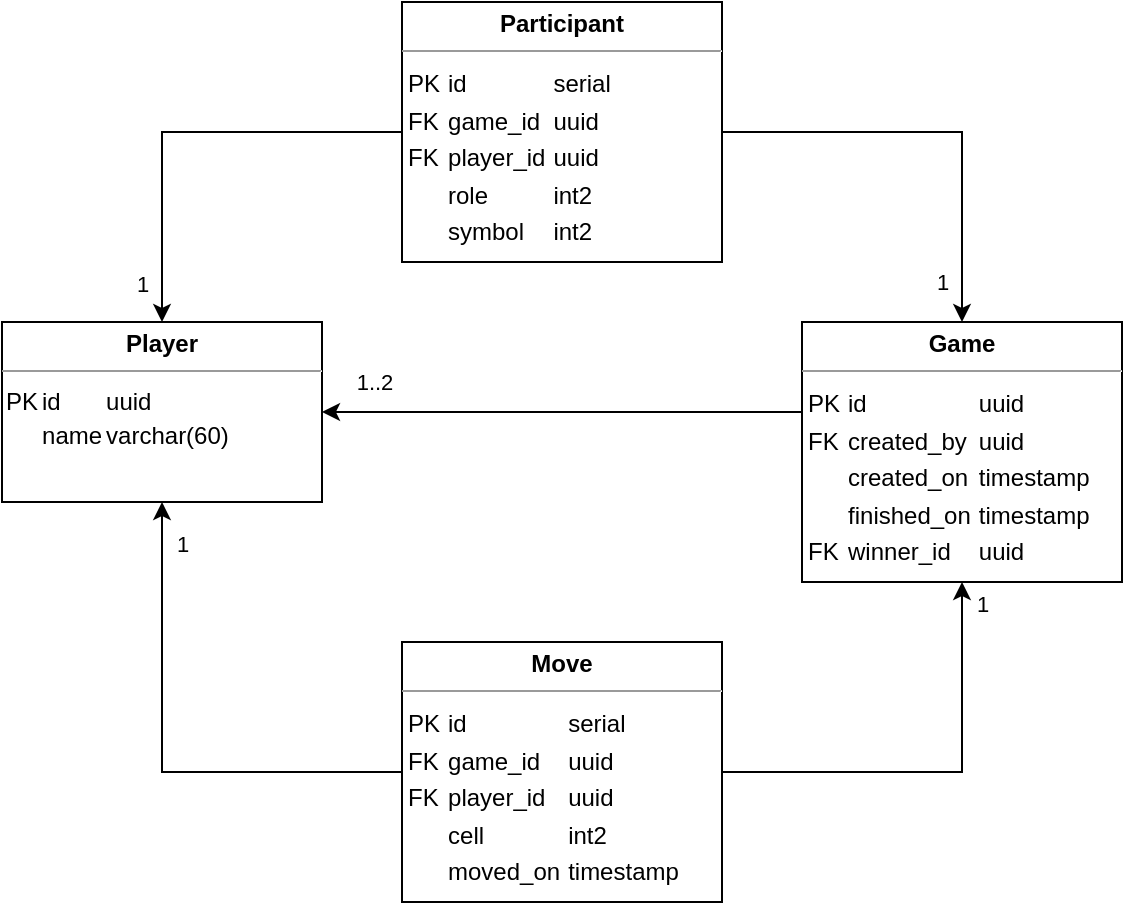 <mxfile version="23.1.1" type="device">
  <diagram name="Page-1" id="2POLdI_N_rTCjxoCZK2Q">
    <mxGraphModel dx="1019" dy="806" grid="1" gridSize="10" guides="1" tooltips="1" connect="1" arrows="1" fold="1" page="1" pageScale="1" pageWidth="827" pageHeight="1169" math="0" shadow="0">
      <root>
        <mxCell id="0" />
        <mxCell id="1" parent="0" />
        <mxCell id="PAnQGQcHAXySnotnK5fG-10" value="&lt;p style=&quot;margin:0px;margin-top:4px;text-align:center;&quot;&gt;&lt;b&gt;Player&lt;/b&gt;&lt;/p&gt;&lt;hr size=&quot;1&quot;&gt;&lt;div style=&quot;height:2px;&quot;&gt;&lt;table cellpadding=&quot;0&quot;&gt;&lt;tbody&gt;&lt;tr&gt;&lt;td&gt;PK&lt;/td&gt;&lt;td&gt;id&lt;/td&gt;&lt;td&gt;uuid&lt;/td&gt;&lt;/tr&gt;&lt;tr&gt;&lt;td&gt;&lt;br&gt;&lt;/td&gt;&lt;td&gt;name&lt;/td&gt;&lt;td&gt;varchar(60)&lt;/td&gt;&lt;/tr&gt;&lt;/tbody&gt;&lt;/table&gt;&lt;/div&gt;" style="verticalAlign=top;align=left;overflow=fill;fontSize=12;fontFamily=Helvetica;html=1;whiteSpace=wrap;" vertex="1" parent="1">
          <mxGeometry x="80" y="200" width="160" height="90" as="geometry" />
        </mxCell>
        <mxCell id="PAnQGQcHAXySnotnK5fG-13" value="" style="edgeStyle=orthogonalEdgeStyle;rounded=0;orthogonalLoop=1;jettySize=auto;html=1;entryX=1;entryY=0.5;entryDx=0;entryDy=0;" edge="1" parent="1" source="PAnQGQcHAXySnotnK5fG-11" target="PAnQGQcHAXySnotnK5fG-10">
          <mxGeometry relative="1" as="geometry">
            <mxPoint x="230.0" y="85.0" as="targetPoint" />
            <Array as="points">
              <mxPoint x="400" y="245" />
              <mxPoint x="400" y="245" />
            </Array>
          </mxGeometry>
        </mxCell>
        <mxCell id="PAnQGQcHAXySnotnK5fG-14" value="1..2" style="edgeLabel;html=1;align=center;verticalAlign=middle;resizable=0;points=[];labelBackgroundColor=none;" vertex="1" connectable="0" parent="PAnQGQcHAXySnotnK5fG-13">
          <mxGeometry x="0.787" y="2" relative="1" as="geometry">
            <mxPoint y="-17" as="offset" />
          </mxGeometry>
        </mxCell>
        <mxCell id="PAnQGQcHAXySnotnK5fG-11" value="&lt;p style=&quot;margin:0px;margin-top:4px;text-align:center;&quot;&gt;&lt;b&gt;Game&lt;/b&gt;&lt;/p&gt;&lt;hr size=&quot;1&quot;&gt;&lt;div style=&quot;height:2px;&quot;&gt;&lt;table&gt;&lt;tbody&gt;&lt;tr&gt;&lt;td&gt;PK&lt;/td&gt;&lt;td&gt;id&lt;/td&gt;&lt;td&gt;uuid&lt;/td&gt;&lt;/tr&gt;&lt;tr&gt;&lt;td&gt;FK&lt;/td&gt;&lt;td&gt;created_by&lt;/td&gt;&lt;td&gt;uuid&lt;/td&gt;&lt;/tr&gt;&lt;tr&gt;&lt;td&gt;&lt;br&gt;&lt;/td&gt;&lt;td&gt;created_on&lt;/td&gt;&lt;td&gt;timestamp&lt;/td&gt;&lt;/tr&gt;&lt;tr&gt;&lt;td&gt;&lt;br&gt;&lt;/td&gt;&lt;td&gt;finished_on&lt;/td&gt;&lt;td&gt;timestamp&lt;/td&gt;&lt;/tr&gt;&lt;tr&gt;&lt;td&gt;FK&lt;/td&gt;&lt;td&gt;winner_id&lt;/td&gt;&lt;td&gt;uuid&lt;/td&gt;&lt;/tr&gt;&lt;/tbody&gt;&lt;/table&gt;&lt;/div&gt;" style="verticalAlign=top;align=left;overflow=fill;fontSize=12;fontFamily=Helvetica;html=1;whiteSpace=wrap;" vertex="1" parent="1">
          <mxGeometry x="480" y="200" width="160" height="130" as="geometry" />
        </mxCell>
        <mxCell id="PAnQGQcHAXySnotnK5fG-16" style="edgeStyle=orthogonalEdgeStyle;rounded=0;orthogonalLoop=1;jettySize=auto;html=1;exitX=0;exitY=0.5;exitDx=0;exitDy=0;" edge="1" parent="1" source="PAnQGQcHAXySnotnK5fG-15" target="PAnQGQcHAXySnotnK5fG-10">
          <mxGeometry relative="1" as="geometry" />
        </mxCell>
        <mxCell id="PAnQGQcHAXySnotnK5fG-19" value="1" style="edgeLabel;html=1;align=center;verticalAlign=middle;resizable=0;points=[];labelBackgroundColor=none;" vertex="1" connectable="0" parent="PAnQGQcHAXySnotnK5fG-16">
          <mxGeometry x="0.901" relative="1" as="geometry">
            <mxPoint x="-10" y="-9" as="offset" />
          </mxGeometry>
        </mxCell>
        <mxCell id="PAnQGQcHAXySnotnK5fG-17" style="edgeStyle=orthogonalEdgeStyle;rounded=0;orthogonalLoop=1;jettySize=auto;html=1;exitX=1;exitY=0.5;exitDx=0;exitDy=0;" edge="1" parent="1" source="PAnQGQcHAXySnotnK5fG-15">
          <mxGeometry relative="1" as="geometry">
            <mxPoint x="560" y="200" as="targetPoint" />
            <Array as="points">
              <mxPoint x="560" y="105" />
            </Array>
          </mxGeometry>
        </mxCell>
        <mxCell id="PAnQGQcHAXySnotnK5fG-18" value="1" style="edgeLabel;html=1;align=center;verticalAlign=middle;resizable=0;points=[];labelBackgroundColor=none;" vertex="1" connectable="0" parent="PAnQGQcHAXySnotnK5fG-17">
          <mxGeometry x="0.913" y="-1" relative="1" as="geometry">
            <mxPoint x="-9" y="-11" as="offset" />
          </mxGeometry>
        </mxCell>
        <mxCell id="PAnQGQcHAXySnotnK5fG-15" value="&lt;p style=&quot;margin:0px;margin-top:4px;text-align:center;&quot;&gt;&lt;b&gt;Participant&lt;/b&gt;&lt;/p&gt;&lt;hr size=&quot;1&quot;&gt;&lt;div style=&quot;height:2px;&quot;&gt;&lt;table&gt;&lt;tbody&gt;&lt;tr&gt;&lt;td&gt;PK&lt;/td&gt;&lt;td&gt;id&lt;/td&gt;&lt;td&gt;serial&lt;/td&gt;&lt;/tr&gt;&lt;tr&gt;&lt;td&gt;FK&lt;/td&gt;&lt;td&gt;game_id&lt;/td&gt;&lt;td&gt;uuid&lt;/td&gt;&lt;/tr&gt;&lt;tr&gt;&lt;td&gt;FK&lt;/td&gt;&lt;td&gt;player_id&lt;/td&gt;&lt;td&gt;uuid&lt;/td&gt;&lt;/tr&gt;&lt;tr&gt;&lt;td&gt;&lt;br&gt;&lt;/td&gt;&lt;td&gt;role&lt;/td&gt;&lt;td&gt;int2&lt;/td&gt;&lt;/tr&gt;&lt;tr&gt;&lt;td&gt;&lt;br&gt;&lt;/td&gt;&lt;td&gt;symbol&lt;/td&gt;&lt;td&gt;int2&lt;/td&gt;&lt;/tr&gt;&lt;/tbody&gt;&lt;/table&gt;&lt;/div&gt;" style="verticalAlign=top;align=left;overflow=fill;fontSize=12;fontFamily=Helvetica;html=1;whiteSpace=wrap;" vertex="1" parent="1">
          <mxGeometry x="280" y="40" width="160" height="130" as="geometry" />
        </mxCell>
        <mxCell id="PAnQGQcHAXySnotnK5fG-21" style="edgeStyle=orthogonalEdgeStyle;rounded=0;orthogonalLoop=1;jettySize=auto;html=1;exitX=1;exitY=0.5;exitDx=0;exitDy=0;entryX=0.5;entryY=1;entryDx=0;entryDy=0;" edge="1" parent="1" source="PAnQGQcHAXySnotnK5fG-20" target="PAnQGQcHAXySnotnK5fG-11">
          <mxGeometry relative="1" as="geometry" />
        </mxCell>
        <mxCell id="PAnQGQcHAXySnotnK5fG-24" value="1&lt;br&gt;" style="edgeLabel;html=1;align=center;verticalAlign=middle;resizable=0;points=[];" vertex="1" connectable="0" parent="PAnQGQcHAXySnotnK5fG-21">
          <mxGeometry x="0.898" y="1" relative="1" as="geometry">
            <mxPoint x="11" as="offset" />
          </mxGeometry>
        </mxCell>
        <mxCell id="PAnQGQcHAXySnotnK5fG-22" style="edgeStyle=orthogonalEdgeStyle;rounded=0;orthogonalLoop=1;jettySize=auto;html=1;exitX=0;exitY=0.5;exitDx=0;exitDy=0;entryX=0.5;entryY=1;entryDx=0;entryDy=0;" edge="1" parent="1" source="PAnQGQcHAXySnotnK5fG-20" target="PAnQGQcHAXySnotnK5fG-10">
          <mxGeometry relative="1" as="geometry" />
        </mxCell>
        <mxCell id="PAnQGQcHAXySnotnK5fG-23" value="1" style="edgeLabel;html=1;align=center;verticalAlign=middle;resizable=0;points=[];" vertex="1" connectable="0" parent="PAnQGQcHAXySnotnK5fG-22">
          <mxGeometry x="0.935" y="-2" relative="1" as="geometry">
            <mxPoint x="8" y="12" as="offset" />
          </mxGeometry>
        </mxCell>
        <mxCell id="PAnQGQcHAXySnotnK5fG-20" value="&lt;p style=&quot;margin:0px;margin-top:4px;text-align:center;&quot;&gt;&lt;b&gt;Move&lt;/b&gt;&lt;/p&gt;&lt;hr size=&quot;1&quot;&gt;&lt;div style=&quot;height:2px;&quot;&gt;&lt;table&gt;&lt;tbody&gt;&lt;tr&gt;&lt;td&gt;PK&lt;/td&gt;&lt;td&gt;id&lt;/td&gt;&lt;td&gt;serial&lt;/td&gt;&lt;/tr&gt;&lt;tr&gt;&lt;td&gt;FK&lt;/td&gt;&lt;td&gt;game_id&lt;/td&gt;&lt;td&gt;uuid&lt;/td&gt;&lt;/tr&gt;&lt;tr&gt;&lt;td&gt;FK&lt;/td&gt;&lt;td&gt;player_id&lt;/td&gt;&lt;td&gt;uuid&lt;/td&gt;&lt;/tr&gt;&lt;tr&gt;&lt;td&gt;&lt;br&gt;&lt;/td&gt;&lt;td&gt;cell&lt;/td&gt;&lt;td&gt;int2&lt;/td&gt;&lt;/tr&gt;&lt;tr&gt;&lt;td&gt;&lt;br&gt;&lt;/td&gt;&lt;td&gt;moved_on&lt;/td&gt;&lt;td&gt;timestamp&lt;/td&gt;&lt;/tr&gt;&lt;/tbody&gt;&lt;/table&gt;&lt;/div&gt;" style="verticalAlign=top;align=left;overflow=fill;fontSize=12;fontFamily=Helvetica;html=1;whiteSpace=wrap;" vertex="1" parent="1">
          <mxGeometry x="280" y="360" width="160" height="130" as="geometry" />
        </mxCell>
      </root>
    </mxGraphModel>
  </diagram>
</mxfile>
